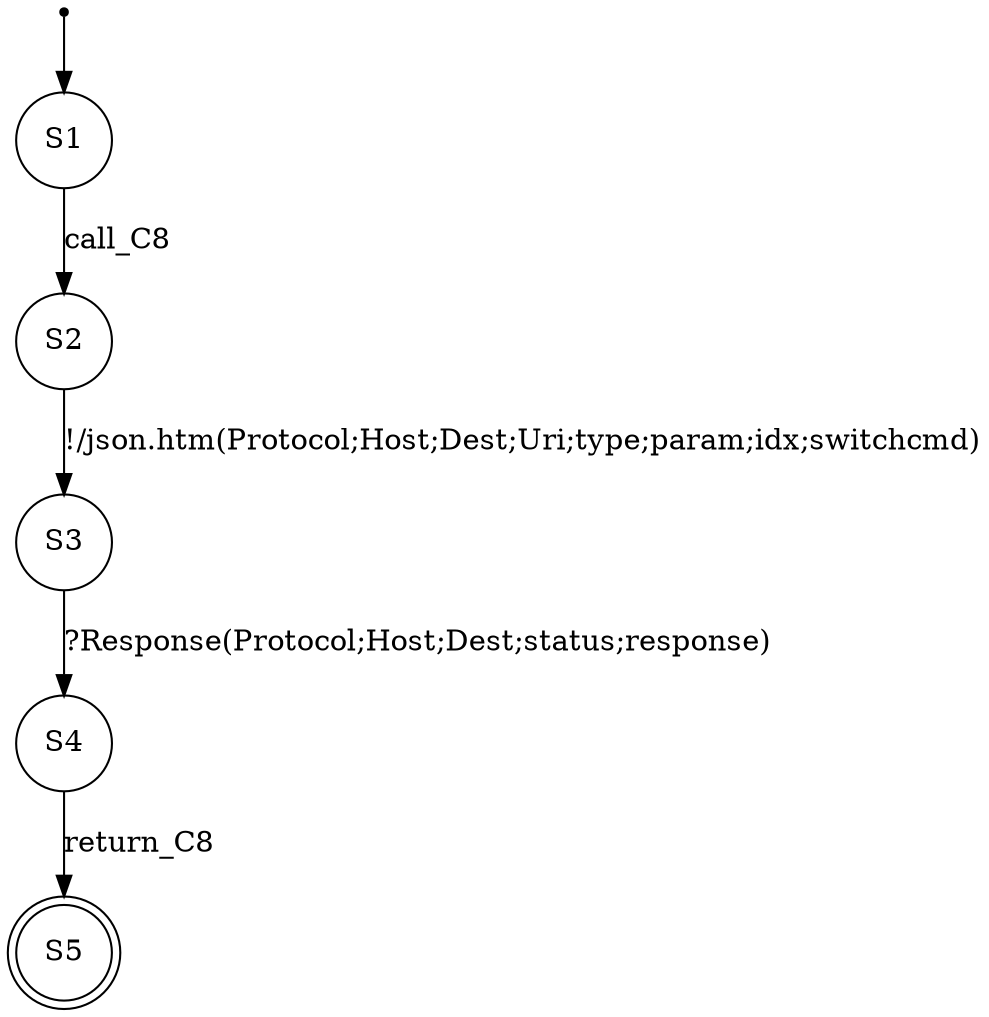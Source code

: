 digraph LTS {
S00[shape=point]
S1[label=S1,shape=circle];
S2[label=S2,shape=circle];
S3[label=S3,shape=circle];
S4[label=S4,shape=circle];
S5[label=S5,shape=doublecircle];
S00 -> S1
S1 -> S2[label ="call_C8"];
S2 -> S3[label ="!/json.htm(Protocol;Host;Dest;Uri;type;param;idx;switchcmd)"];
S3 -> S4[label ="?Response(Protocol;Host;Dest;status;response)"];
S4 -> S5[label ="return_C8"];
}
